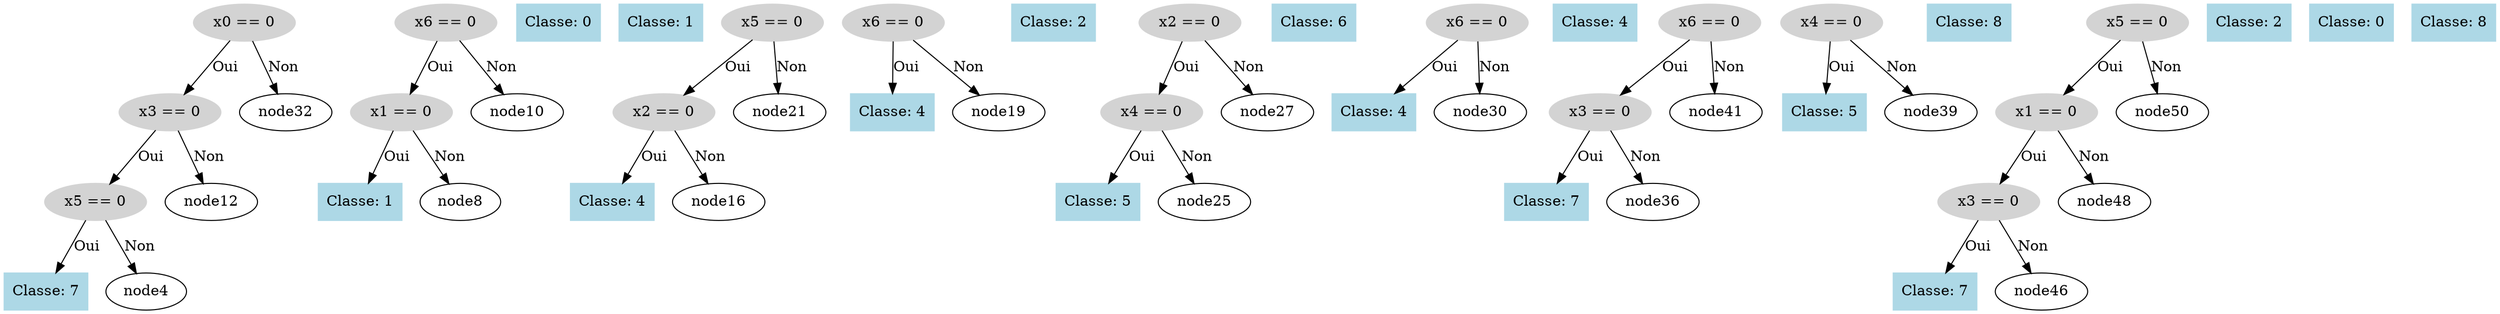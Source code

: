 digraph DecisionTree {
  node0 [label="x0 == 0", shape=ellipse, style=filled, color=lightgray];
  node0 -> node1 [label="Oui"];
  node1 [label="x3 == 0", shape=ellipse, style=filled, color=lightgray];
  node1 -> node2 [label="Oui"];
  node2 [label="x5 == 0", shape=ellipse, style=filled, color=lightgray];
  node2 -> node3 [label="Oui"];
  node3 [label="Classe: 7", shape=box, style=filled, color=lightblue];
  node2 -> node4 [label="Non"];
  node5 [label="x6 == 0", shape=ellipse, style=filled, color=lightgray];
  node5 -> node6 [label="Oui"];
  node6 [label="x1 == 0", shape=ellipse, style=filled, color=lightgray];
  node6 -> node7 [label="Oui"];
  node7 [label="Classe: 1", shape=box, style=filled, color=lightblue];
  node6 -> node8 [label="Non"];
  node9 [label="Classe: 0", shape=box, style=filled, color=lightblue];
  node5 -> node10 [label="Non"];
  node11 [label="Classe: 1", shape=box, style=filled, color=lightblue];
  node1 -> node12 [label="Non"];
  node13 [label="x5 == 0", shape=ellipse, style=filled, color=lightgray];
  node13 -> node14 [label="Oui"];
  node14 [label="x2 == 0", shape=ellipse, style=filled, color=lightgray];
  node14 -> node15 [label="Oui"];
  node15 [label="Classe: 4", shape=box, style=filled, color=lightblue];
  node14 -> node16 [label="Non"];
  node17 [label="x6 == 0", shape=ellipse, style=filled, color=lightgray];
  node17 -> node18 [label="Oui"];
  node18 [label="Classe: 4", shape=box, style=filled, color=lightblue];
  node17 -> node19 [label="Non"];
  node20 [label="Classe: 2", shape=box, style=filled, color=lightblue];
  node13 -> node21 [label="Non"];
  node22 [label="x2 == 0", shape=ellipse, style=filled, color=lightgray];
  node22 -> node23 [label="Oui"];
  node23 [label="x4 == 0", shape=ellipse, style=filled, color=lightgray];
  node23 -> node24 [label="Oui"];
  node24 [label="Classe: 5", shape=box, style=filled, color=lightblue];
  node23 -> node25 [label="Non"];
  node26 [label="Classe: 6", shape=box, style=filled, color=lightblue];
  node22 -> node27 [label="Non"];
  node28 [label="x6 == 0", shape=ellipse, style=filled, color=lightgray];
  node28 -> node29 [label="Oui"];
  node29 [label="Classe: 4", shape=box, style=filled, color=lightblue];
  node28 -> node30 [label="Non"];
  node31 [label="Classe: 4", shape=box, style=filled, color=lightblue];
  node0 -> node32 [label="Non"];
  node33 [label="x6 == 0", shape=ellipse, style=filled, color=lightgray];
  node33 -> node34 [label="Oui"];
  node34 [label="x3 == 0", shape=ellipse, style=filled, color=lightgray];
  node34 -> node35 [label="Oui"];
  node35 [label="Classe: 7", shape=box, style=filled, color=lightblue];
  node34 -> node36 [label="Non"];
  node37 [label="x4 == 0", shape=ellipse, style=filled, color=lightgray];
  node37 -> node38 [label="Oui"];
  node38 [label="Classe: 5", shape=box, style=filled, color=lightblue];
  node37 -> node39 [label="Non"];
  node40 [label="Classe: 8", shape=box, style=filled, color=lightblue];
  node33 -> node41 [label="Non"];
  node42 [label="x5 == 0", shape=ellipse, style=filled, color=lightgray];
  node42 -> node43 [label="Oui"];
  node43 [label="x1 == 0", shape=ellipse, style=filled, color=lightgray];
  node43 -> node44 [label="Oui"];
  node44 [label="x3 == 0", shape=ellipse, style=filled, color=lightgray];
  node44 -> node45 [label="Oui"];
  node45 [label="Classe: 7", shape=box, style=filled, color=lightblue];
  node44 -> node46 [label="Non"];
  node47 [label="Classe: 2", shape=box, style=filled, color=lightblue];
  node43 -> node48 [label="Non"];
  node49 [label="Classe: 0", shape=box, style=filled, color=lightblue];
  node42 -> node50 [label="Non"];
  node51 [label="Classe: 8", shape=box, style=filled, color=lightblue];
}
